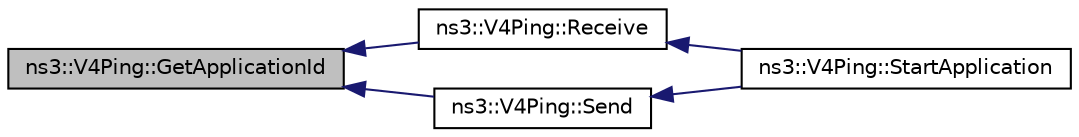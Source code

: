 digraph "ns3::V4Ping::GetApplicationId"
{
  edge [fontname="Helvetica",fontsize="10",labelfontname="Helvetica",labelfontsize="10"];
  node [fontname="Helvetica",fontsize="10",shape=record];
  rankdir="LR";
  Node1 [label="ns3::V4Ping::GetApplicationId",height=0.2,width=0.4,color="black", fillcolor="grey75", style="filled", fontcolor="black"];
  Node1 -> Node2 [dir="back",color="midnightblue",fontsize="10",style="solid"];
  Node2 [label="ns3::V4Ping::Receive",height=0.2,width=0.4,color="black", fillcolor="white", style="filled",URL="$d3/da5/classns3_1_1V4Ping.html#a87c38673f7b4c568d114c2815ff2aa78",tooltip="Receive an ICMP Echo. "];
  Node2 -> Node3 [dir="back",color="midnightblue",fontsize="10",style="solid"];
  Node3 [label="ns3::V4Ping::StartApplication",height=0.2,width=0.4,color="black", fillcolor="white", style="filled",URL="$d3/da5/classns3_1_1V4Ping.html#ac5176e135c81f0764bcd560c7fc71390",tooltip="Application specific startup code. "];
  Node1 -> Node4 [dir="back",color="midnightblue",fontsize="10",style="solid"];
  Node4 [label="ns3::V4Ping::Send",height=0.2,width=0.4,color="black", fillcolor="white", style="filled",URL="$d3/da5/classns3_1_1V4Ping.html#a26d3a4285998df72a37dfa62b9097e4b",tooltip="Send one Ping (ICMP ECHO) to the destination. "];
  Node4 -> Node3 [dir="back",color="midnightblue",fontsize="10",style="solid"];
}
